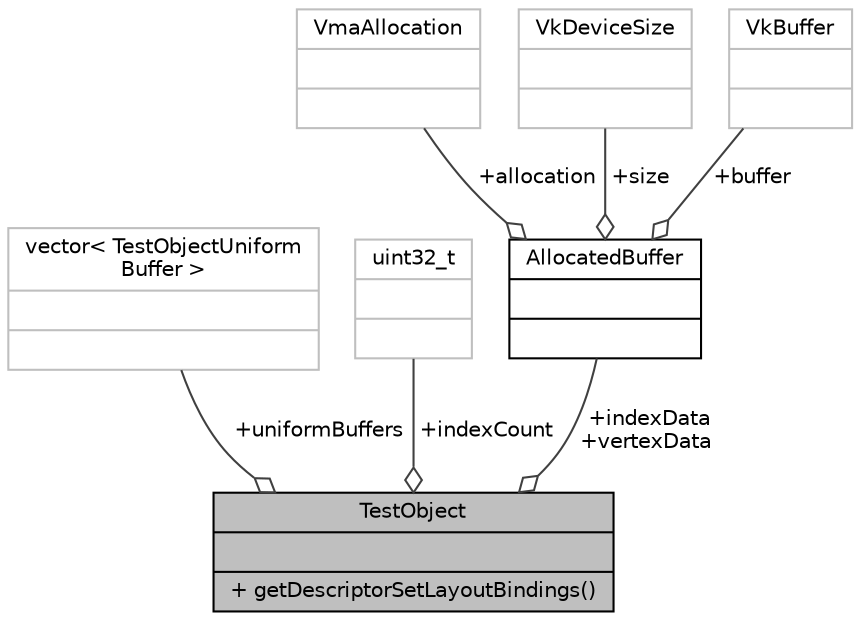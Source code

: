 digraph "TestObject"
{
 // LATEX_PDF_SIZE
  edge [fontname="Helvetica",fontsize="10",labelfontname="Helvetica",labelfontsize="10"];
  node [fontname="Helvetica",fontsize="10",shape=record];
  Node1 [label="{TestObject\n||+ getDescriptorSetLayoutBindings()\l}",height=0.2,width=0.4,color="black", fillcolor="grey75", style="filled", fontcolor="black",tooltip=" "];
  Node2 -> Node1 [color="grey25",fontsize="10",style="solid",label=" +uniformBuffers" ,arrowhead="odiamond",fontname="Helvetica"];
  Node2 [label="{vector\< TestObjectUniform\lBuffer \>\n||}",height=0.2,width=0.4,color="grey75", fillcolor="white", style="filled",tooltip=" "];
  Node3 -> Node1 [color="grey25",fontsize="10",style="solid",label=" +indexCount" ,arrowhead="odiamond",fontname="Helvetica"];
  Node3 [label="{uint32_t\n||}",height=0.2,width=0.4,color="grey75", fillcolor="white", style="filled",tooltip=" "];
  Node4 -> Node1 [color="grey25",fontsize="10",style="solid",label=" +indexData\n+vertexData" ,arrowhead="odiamond",fontname="Helvetica"];
  Node4 [label="{AllocatedBuffer\n||}",height=0.2,width=0.4,color="black", fillcolor="white", style="filled",URL="$structAllocatedBuffer.html",tooltip=" "];
  Node5 -> Node4 [color="grey25",fontsize="10",style="solid",label=" +allocation" ,arrowhead="odiamond",fontname="Helvetica"];
  Node5 [label="{VmaAllocation\n||}",height=0.2,width=0.4,color="grey75", fillcolor="white", style="filled",tooltip=" "];
  Node6 -> Node4 [color="grey25",fontsize="10",style="solid",label=" +size" ,arrowhead="odiamond",fontname="Helvetica"];
  Node6 [label="{VkDeviceSize\n||}",height=0.2,width=0.4,color="grey75", fillcolor="white", style="filled",tooltip=" "];
  Node7 -> Node4 [color="grey25",fontsize="10",style="solid",label=" +buffer" ,arrowhead="odiamond",fontname="Helvetica"];
  Node7 [label="{VkBuffer\n||}",height=0.2,width=0.4,color="grey75", fillcolor="white", style="filled",tooltip=" "];
}

